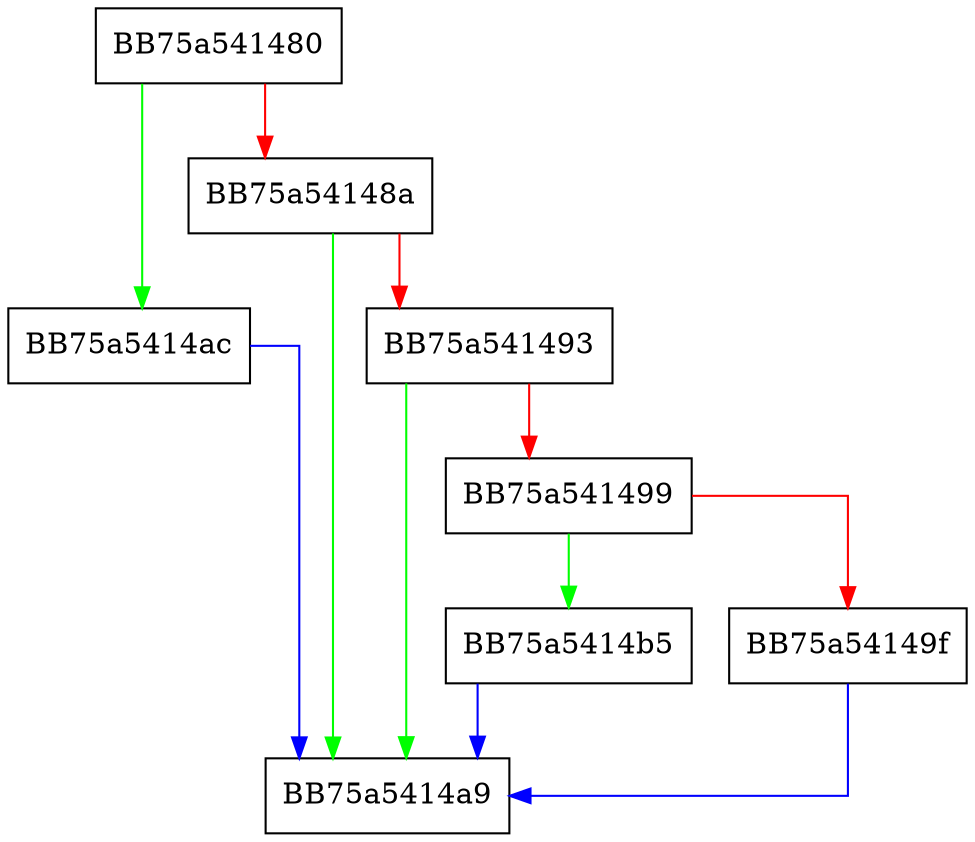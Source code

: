 digraph write_IO_port {
  node [shape="box"];
  graph [splines=ortho];
  BB75a541480 -> BB75a5414ac [color="green"];
  BB75a541480 -> BB75a54148a [color="red"];
  BB75a54148a -> BB75a5414a9 [color="green"];
  BB75a54148a -> BB75a541493 [color="red"];
  BB75a541493 -> BB75a5414a9 [color="green"];
  BB75a541493 -> BB75a541499 [color="red"];
  BB75a541499 -> BB75a5414b5 [color="green"];
  BB75a541499 -> BB75a54149f [color="red"];
  BB75a54149f -> BB75a5414a9 [color="blue"];
  BB75a5414ac -> BB75a5414a9 [color="blue"];
  BB75a5414b5 -> BB75a5414a9 [color="blue"];
}